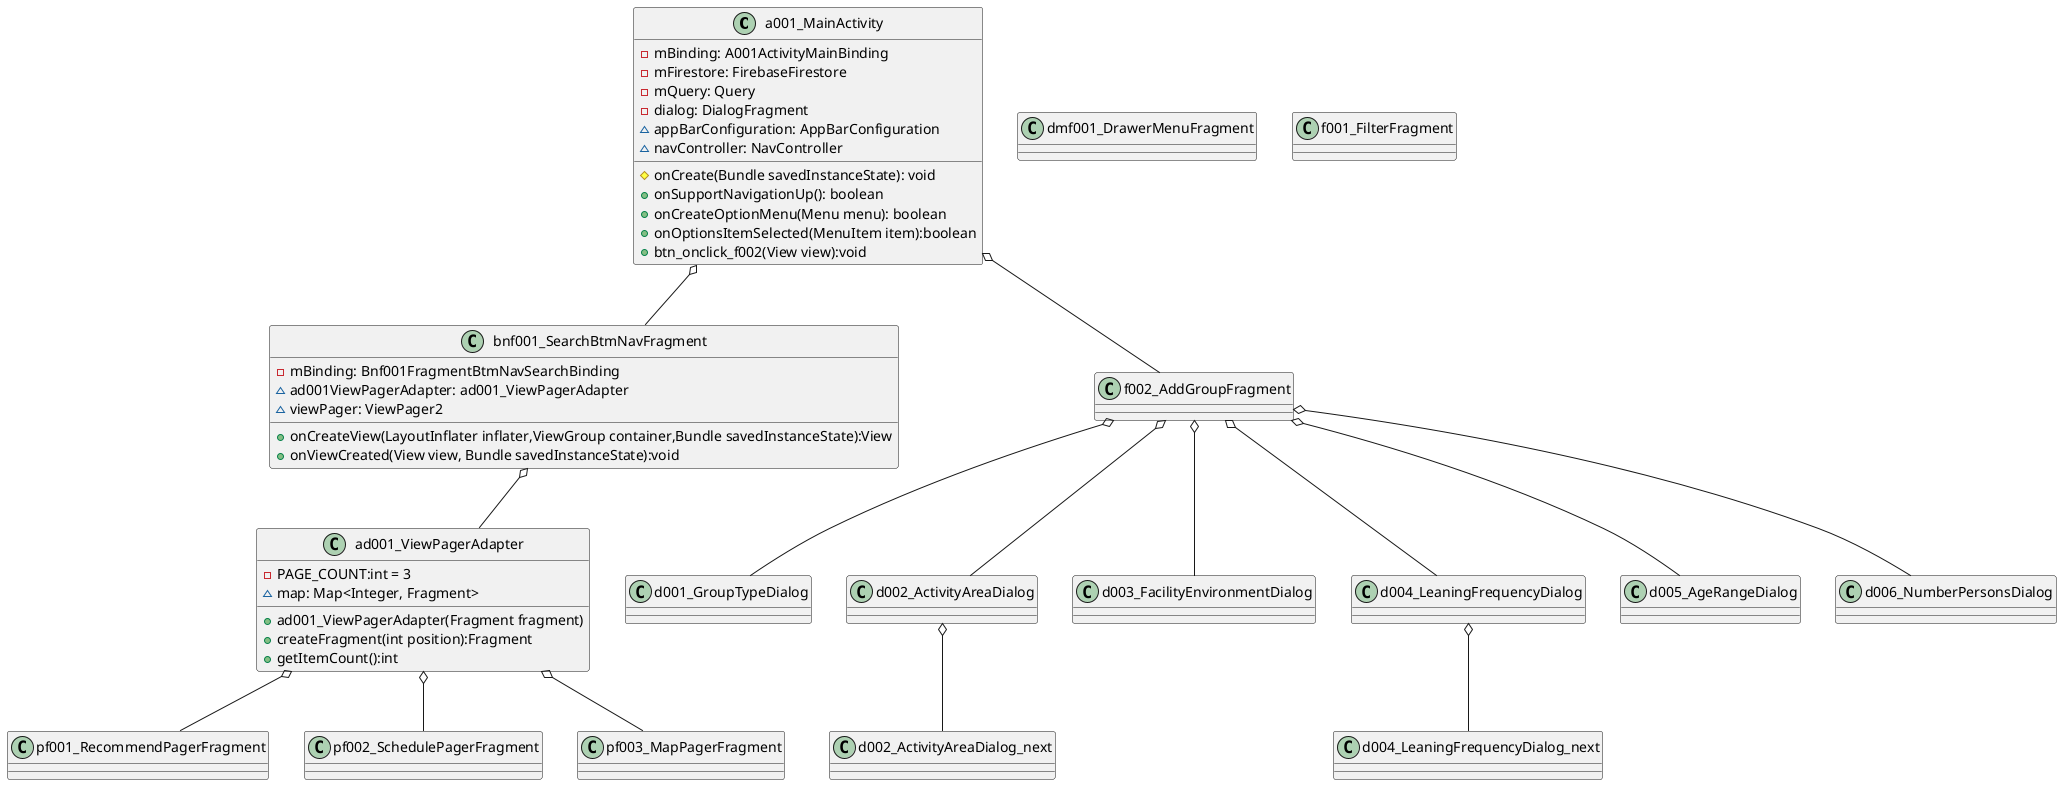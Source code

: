 @startuml

class a001_MainActivity{
    - mBinding: A001ActivityMainBinding
    - mFirestore: FirebaseFirestore
    - mQuery: Query
    - dialog: DialogFragment
    ~ appBarConfiguration: AppBarConfiguration
    ~ navController: NavController
    # onCreate(Bundle savedInstanceState): void
    + onSupportNavigationUp(): boolean
    + onCreateOptionMenu(Menu menu): boolean
    + onOptionsItemSelected(MenuItem item):boolean
    + btn_onclick_f002(View view):void
    }

class bnf001_SearchBtmNavFragment{
    - mBinding: Bnf001FragmentBtmNavSearchBinding
    ~ ad001ViewPagerAdapter: ad001_ViewPagerAdapter
    ~ viewPager: ViewPager2
    + onCreateView(LayoutInflater inflater,ViewGroup container,Bundle savedInstanceState):View
    + onViewCreated(View view, Bundle savedInstanceState):void
    }

class ad001_ViewPagerAdapter{
    - PAGE_COUNT:int = 3
    ~ map: Map<Integer, Fragment>
    + ad001_ViewPagerAdapter(Fragment fragment)
    + createFragment(int position):Fragment
    + getItemCount():int
    }

class dmf001_DrawerMenuFragment{}
class f001_FilterFragment{}
class f002_AddGroupFragment{}

a001_MainActivity o-- bnf001_SearchBtmNavFragment
bnf001_SearchBtmNavFragment o-- ad001_ViewPagerAdapter
ad001_ViewPagerAdapter o-- pf001_RecommendPagerFragment
ad001_ViewPagerAdapter o-- pf002_SchedulePagerFragment
ad001_ViewPagerAdapter o-- pf003_MapPagerFragment
a001_MainActivity o-- f002_AddGroupFragment
f002_AddGroupFragment o-- d001_GroupTypeDialog
f002_AddGroupFragment o-- d002_ActivityAreaDialog
d002_ActivityAreaDialog o-- d002_ActivityAreaDialog_next
f002_AddGroupFragment o-- d003_FacilityEnvironmentDialog
f002_AddGroupFragment o-- d004_LeaningFrequencyDialog
d004_LeaningFrequencyDialog o-- d004_LeaningFrequencyDialog_next
f002_AddGroupFragment o-- d005_AgeRangeDialog
f002_AddGroupFragment o-- d006_NumberPersonsDialog



@enduml